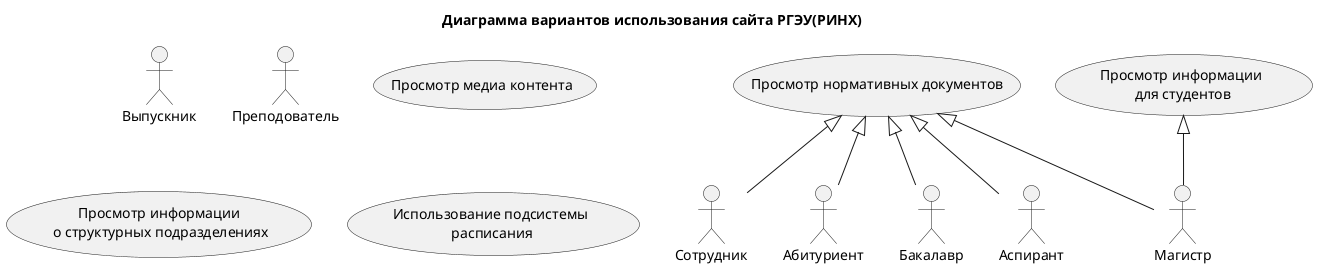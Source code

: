 @startuml
title Диаграмма вариантов использования сайта РГЭУ(РИНХ)

' left to right direction

' Обявление актеров
actor "Сотрудник" as employee
actor "Абитуриент" as entrant
actor "Выпускник" as graduate
actor "Преподователь" as teacher
actor "Бакалавр" as bachelor
actor "Магистр" as master
actor "Аспирант" as graduate_student

' user <|-- employee
' user <|-- entrant
' user <|-- student
' user <|-- graduate
' student <|-- bachelor
' student <|-- master
' student <|-- graduate_student



usecase "Просмотр нормативных документов" as UC1
usecase "Просмотр медиа контента" as UC5
usecase "Просмотр информации\n для студентов" as UC2
usecase "Просмотр информации\n о структурных подразделениях" as UC6
usecase "Использование подсистемы\n расписания" as UC7

UC1 <|-- bachelor
UC1 <|-- master
UC1 <|-- graduate_student
UC1 <|-- employee
UC1 <|-- entrant

UC2 <|-- master

@enduml